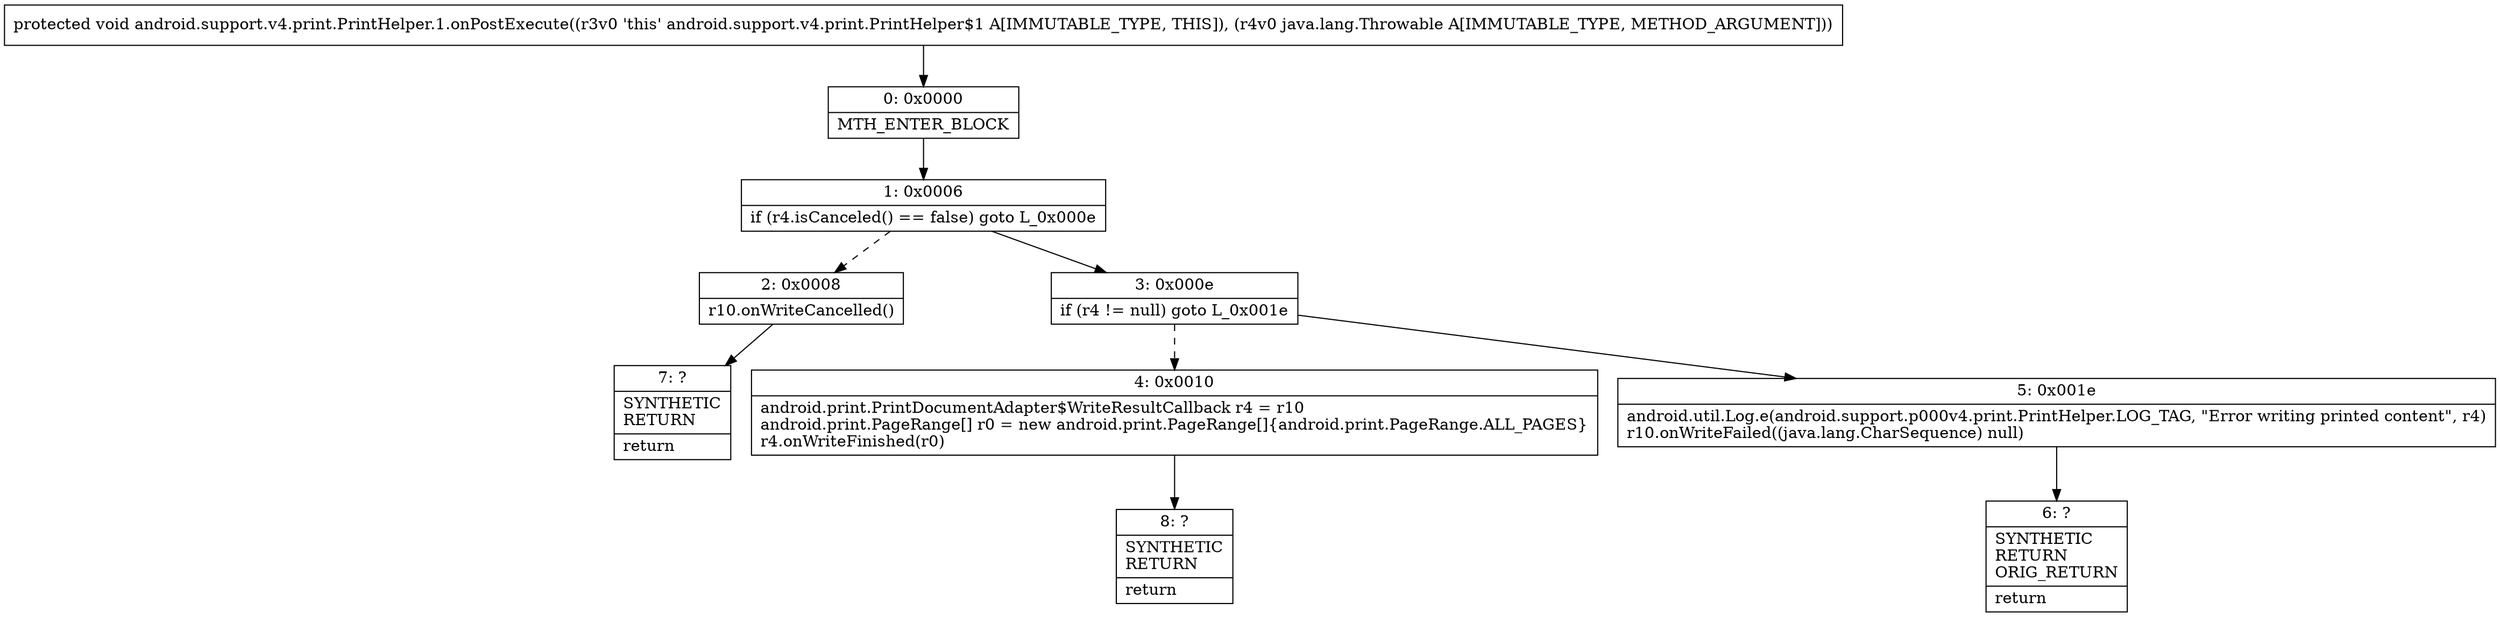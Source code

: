 digraph "CFG forandroid.support.v4.print.PrintHelper.1.onPostExecute(Ljava\/lang\/Throwable;)V" {
Node_0 [shape=record,label="{0\:\ 0x0000|MTH_ENTER_BLOCK\l}"];
Node_1 [shape=record,label="{1\:\ 0x0006|if (r4.isCanceled() == false) goto L_0x000e\l}"];
Node_2 [shape=record,label="{2\:\ 0x0008|r10.onWriteCancelled()\l}"];
Node_3 [shape=record,label="{3\:\ 0x000e|if (r4 != null) goto L_0x001e\l}"];
Node_4 [shape=record,label="{4\:\ 0x0010|android.print.PrintDocumentAdapter$WriteResultCallback r4 = r10\landroid.print.PageRange[] r0 = new android.print.PageRange[]\{android.print.PageRange.ALL_PAGES\}\lr4.onWriteFinished(r0)\l}"];
Node_5 [shape=record,label="{5\:\ 0x001e|android.util.Log.e(android.support.p000v4.print.PrintHelper.LOG_TAG, \"Error writing printed content\", r4)\lr10.onWriteFailed((java.lang.CharSequence) null)\l}"];
Node_6 [shape=record,label="{6\:\ ?|SYNTHETIC\lRETURN\lORIG_RETURN\l|return\l}"];
Node_7 [shape=record,label="{7\:\ ?|SYNTHETIC\lRETURN\l|return\l}"];
Node_8 [shape=record,label="{8\:\ ?|SYNTHETIC\lRETURN\l|return\l}"];
MethodNode[shape=record,label="{protected void android.support.v4.print.PrintHelper.1.onPostExecute((r3v0 'this' android.support.v4.print.PrintHelper$1 A[IMMUTABLE_TYPE, THIS]), (r4v0 java.lang.Throwable A[IMMUTABLE_TYPE, METHOD_ARGUMENT])) }"];
MethodNode -> Node_0;
Node_0 -> Node_1;
Node_1 -> Node_2[style=dashed];
Node_1 -> Node_3;
Node_2 -> Node_7;
Node_3 -> Node_4[style=dashed];
Node_3 -> Node_5;
Node_4 -> Node_8;
Node_5 -> Node_6;
}

